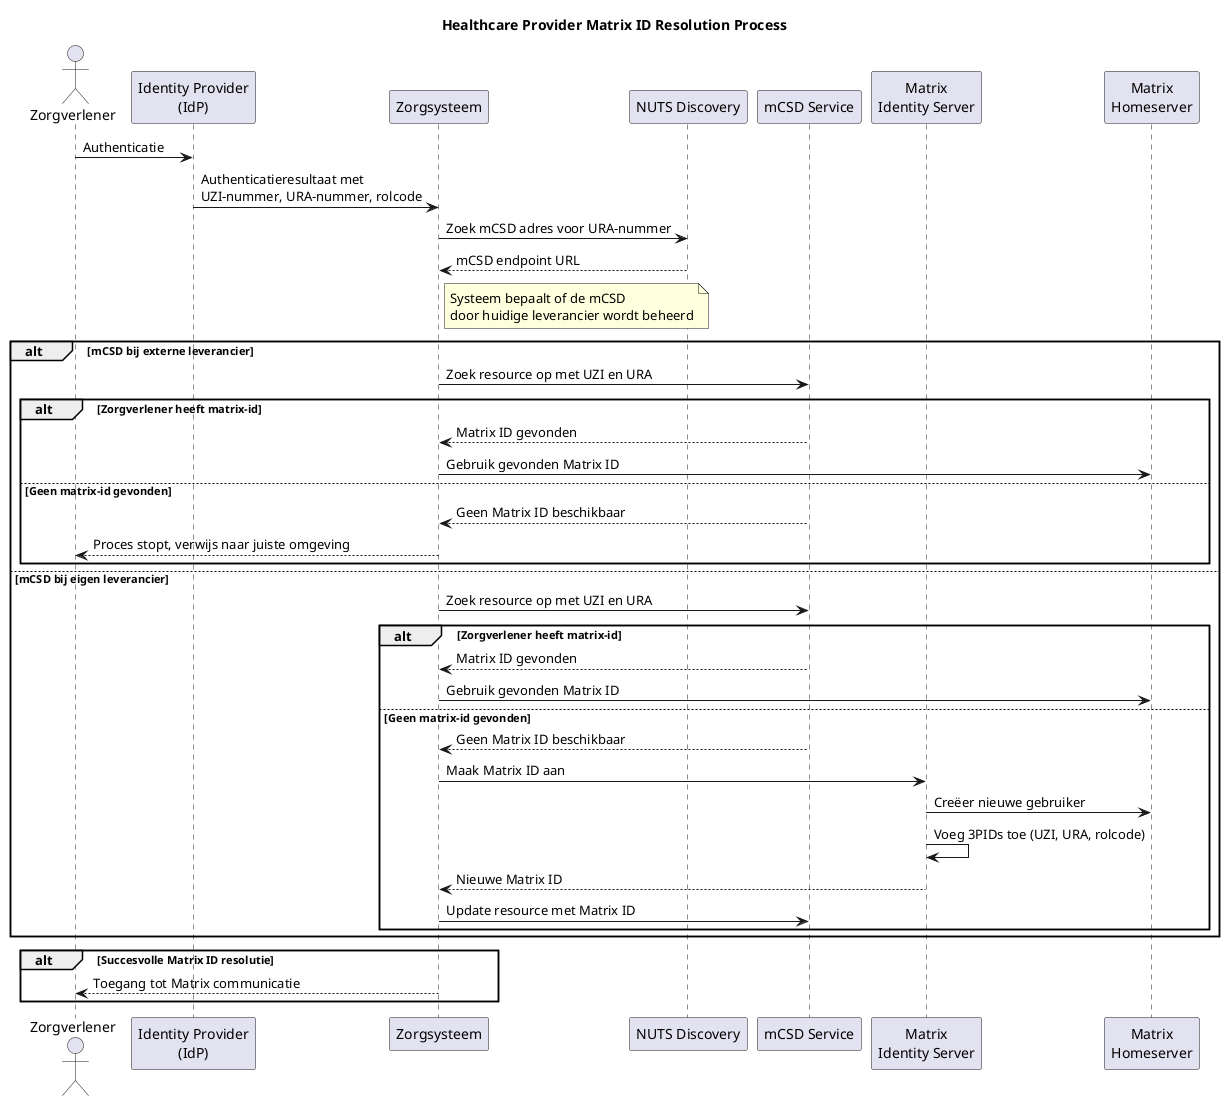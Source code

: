 @startuml Healthcare Provider Authentication Flow

actor "Zorgverlener" as User
participant "Identity Provider\n(IdP)" as IdP
participant "Zorgsysteem" as System
participant "NUTS Discovery" as NUTS
participant "mCSD Service" as mCSD
participant "Matrix\nIdentity Server" as MatrixIS
participant "Matrix\nHomeserver" as MatrixHS

title Healthcare Provider Matrix ID Resolution Process

User -> IdP: Authenticatie
IdP -> System: Authenticatieresultaat met\nUZI-nummer, URA-nummer, rolcode

System -> NUTS: Zoek mCSD adres voor URA-nummer
NUTS --> System: mCSD endpoint URL

note right of System
  Systeem bepaalt of de mCSD
  door huidige leverancier wordt beheerd
end note

alt mCSD bij externe leverancier
  System -> mCSD: Zoek resource op met UZI en URA

  alt Zorgverlener heeft matrix-id
    mCSD --> System: Matrix ID gevonden
    System -> MatrixHS: Gebruik gevonden Matrix ID
  else Geen matrix-id gevonden
    mCSD --> System: Geen Matrix ID beschikbaar
    System --> User: Proces stopt, verwijs naar juiste omgeving
  end

else mCSD bij eigen leverancier
  System -> mCSD: Zoek resource op met UZI en URA

  alt Zorgverlener heeft matrix-id
    mCSD --> System: Matrix ID gevonden
    System -> MatrixHS: Gebruik gevonden Matrix ID
  else Geen matrix-id gevonden
    mCSD --> System: Geen Matrix ID beschikbaar
    System -> MatrixIS: Maak Matrix ID aan
    MatrixIS -> MatrixHS: Creëer nieuwe gebruiker
    MatrixIS -> MatrixIS: Voeg 3PIDs toe (UZI, URA, rolcode)
    MatrixIS --> System: Nieuwe Matrix ID
    System -> mCSD: Update resource met Matrix ID
  end
end

alt Succesvolle Matrix ID resolutie
  System --> User: Toegang tot Matrix communicatie
end

@enduml

